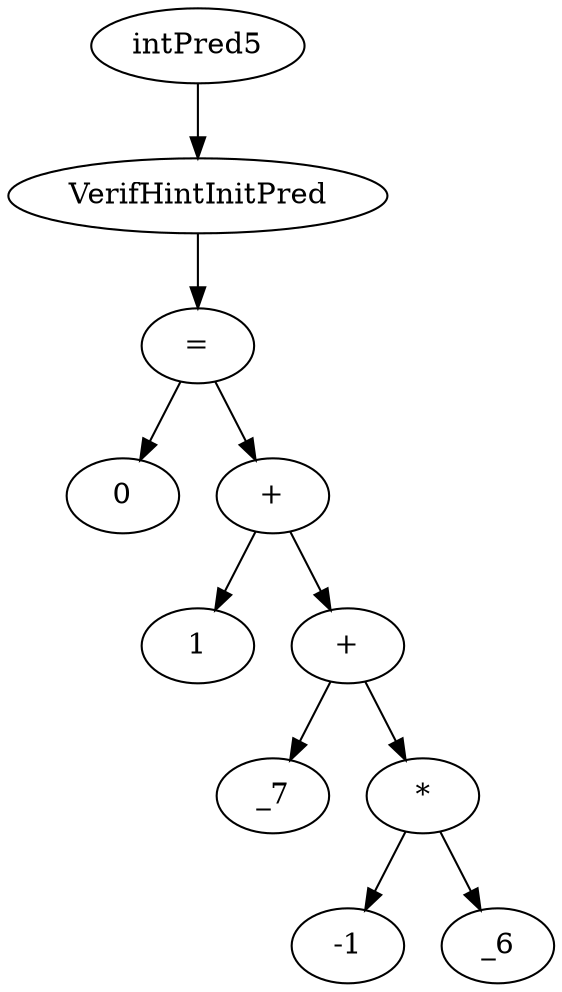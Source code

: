 digraph dag {
0 [label="intPred5"];
1 [label="VerifHintInitPred"];
2 [label="="];
3 [label="0"];
4 [label="+"];
5 [label="1"];
6 [label="+"];
7 [label="_7"];
8 [label="*"];
9 [label="-1"];
10 [label="_6"];
"0" -> "1"[label=""]
"1" -> "2"[label=""]
"2" -> "4"[label=""]
"2" -> "3"[label=""]
"4" -> "6"[label=""]
"4" -> "5"[label=""]
"6" -> "8"[label=""]
"6" -> "7"[label=""]
"8" -> "10"[label=""]
"8" -> "9"[label=""]
}
